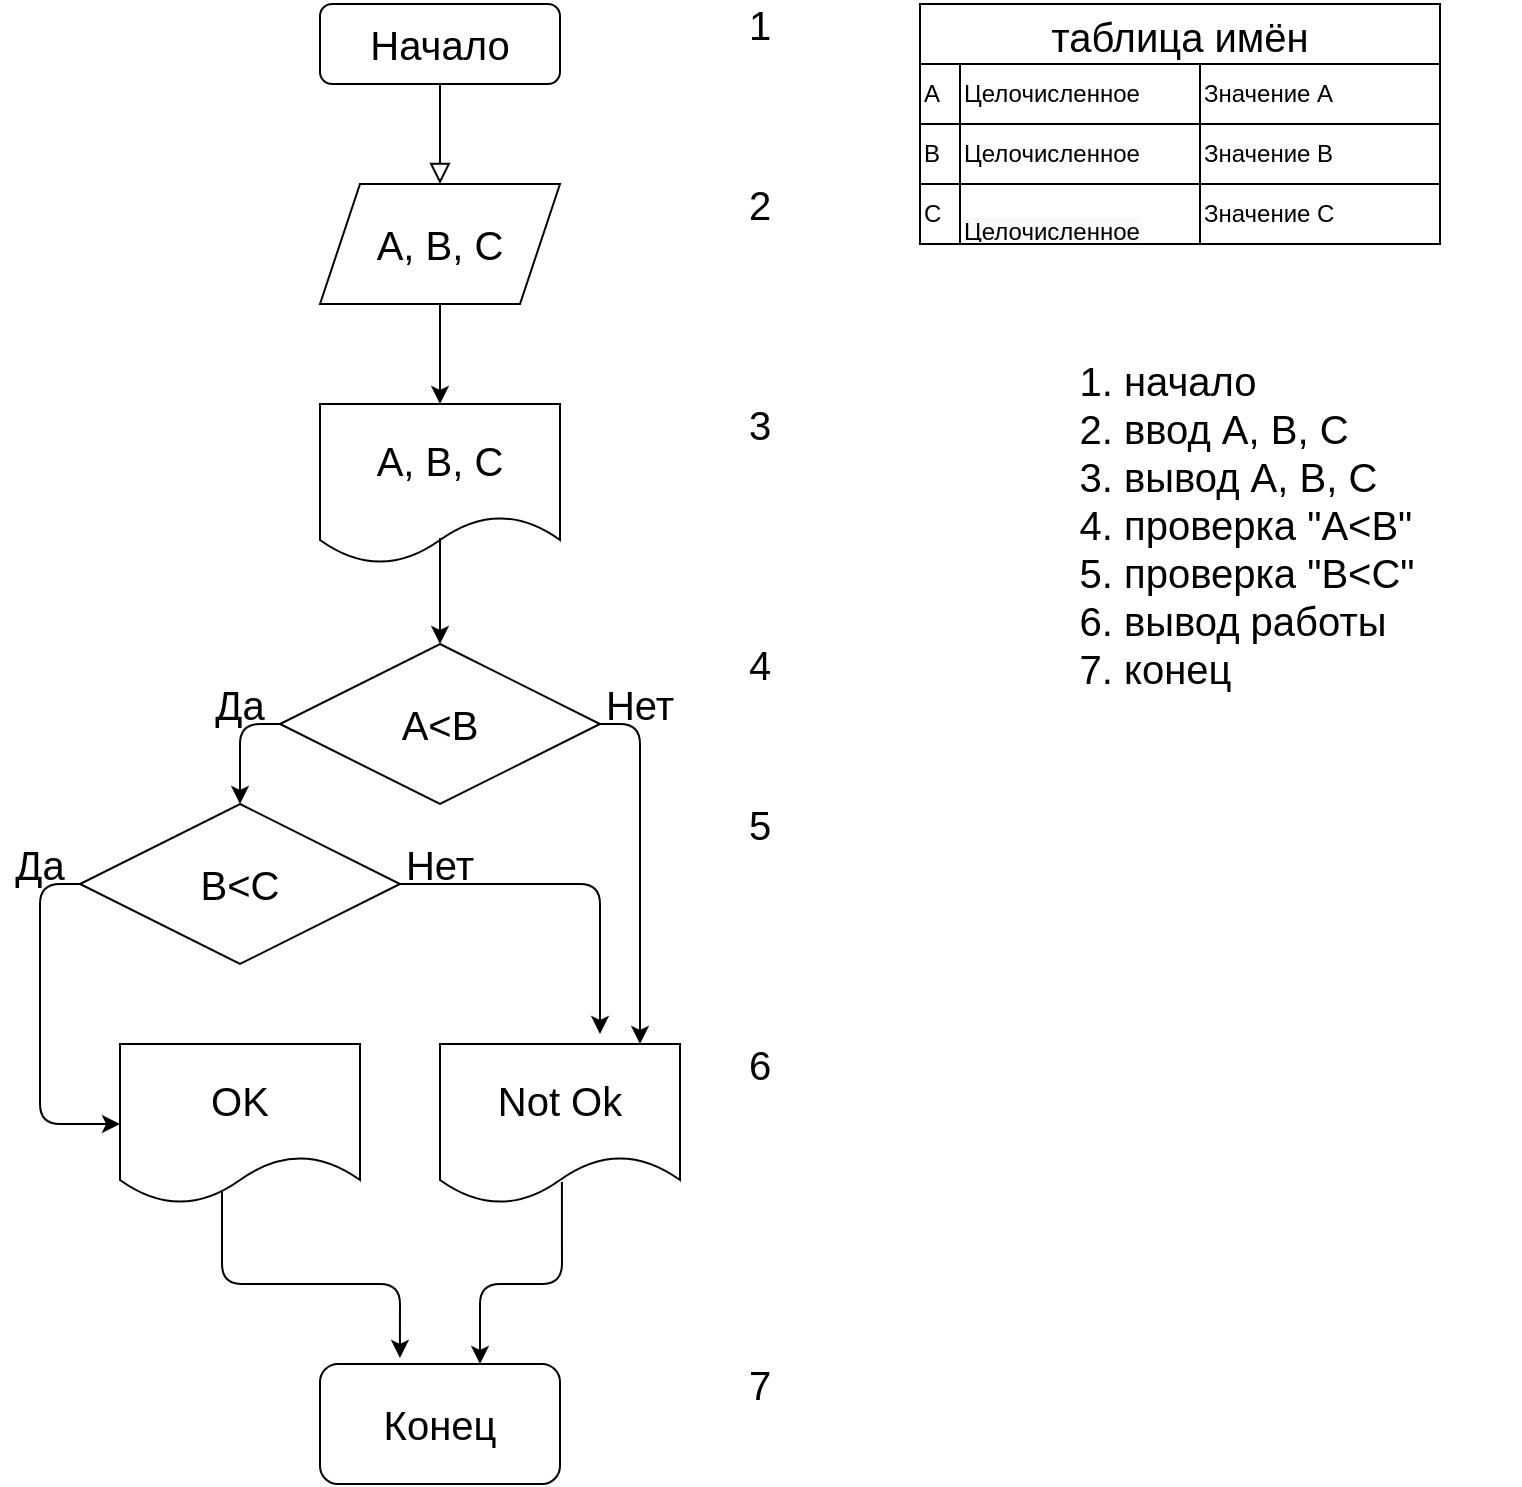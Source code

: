 <mxfile version="15.3.2" type="device"><diagram id="C5RBs43oDa-KdzZeNtuy" name="Page-1"><mxGraphModel dx="1382" dy="833" grid="1" gridSize="20" guides="1" tooltips="1" connect="1" arrows="1" fold="1" page="1" pageScale="1" pageWidth="827" pageHeight="1169" math="0" shadow="0"><root><mxCell id="WIyWlLk6GJQsqaUBKTNV-0"/><mxCell id="WIyWlLk6GJQsqaUBKTNV-1" parent="WIyWlLk6GJQsqaUBKTNV-0"/><mxCell id="gnqvZzanWuQr_gzrarPM-6" value="таблица имён" style="shape=table;startSize=30;container=1;collapsible=0;childLayout=tableLayout;fontStyle=0;align=center;pointerEvents=1;fontSize=20;" vertex="1" parent="WIyWlLk6GJQsqaUBKTNV-1"><mxGeometry x="460" y="80" width="260" height="120" as="geometry"/></mxCell><mxCell id="gnqvZzanWuQr_gzrarPM-7" value="" style="shape=partialRectangle;html=1;whiteSpace=wrap;collapsible=0;dropTarget=0;pointerEvents=0;fillColor=none;top=0;left=0;bottom=0;right=0;points=[[0,0.5],[1,0.5]];portConstraint=eastwest;" vertex="1" parent="gnqvZzanWuQr_gzrarPM-6"><mxGeometry y="30" width="260" height="30" as="geometry"/></mxCell><mxCell id="gnqvZzanWuQr_gzrarPM-8" value="A" style="shape=partialRectangle;html=1;whiteSpace=wrap;connectable=0;fillColor=none;top=0;left=0;bottom=0;right=0;overflow=hidden;pointerEvents=1;align=left;" vertex="1" parent="gnqvZzanWuQr_gzrarPM-7"><mxGeometry width="20" height="30" as="geometry"><mxRectangle width="20" height="30" as="alternateBounds"/></mxGeometry></mxCell><mxCell id="gnqvZzanWuQr_gzrarPM-9" value="Целочисленное&amp;nbsp;&lt;span style=&quot;white-space: pre&quot;&gt;&#9;&lt;/span&gt;&lt;span style=&quot;white-space: pre&quot;&gt;&#9;&lt;/span&gt;" style="shape=partialRectangle;html=1;whiteSpace=wrap;connectable=0;fillColor=none;top=0;left=0;bottom=0;right=0;overflow=hidden;pointerEvents=1;align=left;" vertex="1" parent="gnqvZzanWuQr_gzrarPM-7"><mxGeometry x="20" width="120" height="30" as="geometry"><mxRectangle width="120" height="30" as="alternateBounds"/></mxGeometry></mxCell><mxCell id="gnqvZzanWuQr_gzrarPM-10" value="Значение A" style="shape=partialRectangle;html=1;whiteSpace=wrap;connectable=0;fillColor=none;top=0;left=0;bottom=0;right=0;overflow=hidden;pointerEvents=1;align=left;" vertex="1" parent="gnqvZzanWuQr_gzrarPM-7"><mxGeometry x="140" width="120" height="30" as="geometry"><mxRectangle width="120" height="30" as="alternateBounds"/></mxGeometry></mxCell><mxCell id="gnqvZzanWuQr_gzrarPM-11" value="" style="shape=partialRectangle;html=1;whiteSpace=wrap;collapsible=0;dropTarget=0;pointerEvents=0;fillColor=none;top=0;left=0;bottom=0;right=0;points=[[0,0.5],[1,0.5]];portConstraint=eastwest;" vertex="1" parent="gnqvZzanWuQr_gzrarPM-6"><mxGeometry y="60" width="260" height="30" as="geometry"/></mxCell><mxCell id="gnqvZzanWuQr_gzrarPM-12" value="B" style="shape=partialRectangle;html=1;whiteSpace=wrap;connectable=0;fillColor=none;top=0;left=0;bottom=0;right=0;overflow=hidden;pointerEvents=1;align=left;" vertex="1" parent="gnqvZzanWuQr_gzrarPM-11"><mxGeometry width="20" height="30" as="geometry"><mxRectangle width="20" height="30" as="alternateBounds"/></mxGeometry></mxCell><mxCell id="gnqvZzanWuQr_gzrarPM-13" value="Целочисленное" style="shape=partialRectangle;html=1;whiteSpace=wrap;connectable=0;fillColor=none;top=0;left=0;bottom=0;right=0;overflow=hidden;pointerEvents=1;align=left;" vertex="1" parent="gnqvZzanWuQr_gzrarPM-11"><mxGeometry x="20" width="120" height="30" as="geometry"><mxRectangle width="120" height="30" as="alternateBounds"/></mxGeometry></mxCell><mxCell id="gnqvZzanWuQr_gzrarPM-14" value="Значение B" style="shape=partialRectangle;html=1;whiteSpace=wrap;connectable=0;fillColor=none;top=0;left=0;bottom=0;right=0;overflow=hidden;pointerEvents=1;align=left;" vertex="1" parent="gnqvZzanWuQr_gzrarPM-11"><mxGeometry x="140" width="120" height="30" as="geometry"><mxRectangle width="120" height="30" as="alternateBounds"/></mxGeometry></mxCell><mxCell id="gnqvZzanWuQr_gzrarPM-15" value="" style="shape=partialRectangle;html=1;whiteSpace=wrap;collapsible=0;dropTarget=0;pointerEvents=0;fillColor=none;top=0;left=0;bottom=0;right=0;points=[[0,0.5],[1,0.5]];portConstraint=eastwest;" vertex="1" parent="gnqvZzanWuQr_gzrarPM-6"><mxGeometry y="90" width="260" height="30" as="geometry"/></mxCell><mxCell id="gnqvZzanWuQr_gzrarPM-16" value="C" style="shape=partialRectangle;html=1;whiteSpace=wrap;connectable=0;fillColor=none;top=0;left=0;bottom=0;right=0;overflow=hidden;pointerEvents=1;align=left;" vertex="1" parent="gnqvZzanWuQr_gzrarPM-15"><mxGeometry width="20" height="30" as="geometry"><mxRectangle width="20" height="30" as="alternateBounds"/></mxGeometry></mxCell><mxCell id="gnqvZzanWuQr_gzrarPM-17" value="&lt;br&gt;&lt;span style=&quot;color: rgb(0 , 0 , 0) ; font-family: &amp;#34;helvetica&amp;#34; ; font-size: 12px ; font-style: normal ; font-weight: 400 ; letter-spacing: normal ; text-indent: 0px ; text-transform: none ; word-spacing: 0px ; background-color: rgb(248 , 249 , 250) ; display: inline ; float: none&quot;&gt;Целочисленное&lt;/span&gt;" style="shape=partialRectangle;html=1;whiteSpace=wrap;connectable=0;fillColor=none;top=0;left=0;bottom=0;right=0;overflow=hidden;pointerEvents=1;align=left;" vertex="1" parent="gnqvZzanWuQr_gzrarPM-15"><mxGeometry x="20" width="120" height="30" as="geometry"><mxRectangle width="120" height="30" as="alternateBounds"/></mxGeometry></mxCell><mxCell id="gnqvZzanWuQr_gzrarPM-18" value="Значение C" style="shape=partialRectangle;html=1;whiteSpace=wrap;connectable=0;fillColor=none;top=0;left=0;bottom=0;right=0;overflow=hidden;pointerEvents=1;align=left;" vertex="1" parent="gnqvZzanWuQr_gzrarPM-15"><mxGeometry x="140" width="120" height="30" as="geometry"><mxRectangle width="120" height="30" as="alternateBounds"/></mxGeometry></mxCell><mxCell id="WIyWlLk6GJQsqaUBKTNV-2" value="" style="rounded=0;html=1;jettySize=auto;orthogonalLoop=1;fontSize=11;endArrow=block;endFill=0;endSize=8;strokeWidth=1;shadow=0;labelBackgroundColor=none;edgeStyle=orthogonalEdgeStyle;" parent="WIyWlLk6GJQsqaUBKTNV-1" source="WIyWlLk6GJQsqaUBKTNV-3" edge="1"><mxGeometry relative="1" as="geometry"><mxPoint x="220" y="170" as="targetPoint"/></mxGeometry></mxCell><mxCell id="WIyWlLk6GJQsqaUBKTNV-3" value="&lt;font style=&quot;font-size: 20px&quot;&gt;Начало&lt;/font&gt;" style="rounded=1;whiteSpace=wrap;html=1;fontSize=12;glass=0;strokeWidth=1;shadow=0;" parent="WIyWlLk6GJQsqaUBKTNV-1" vertex="1"><mxGeometry x="160" y="80" width="120" height="40" as="geometry"/></mxCell><mxCell id="gnqvZzanWuQr_gzrarPM-0" value="&lt;font style=&quot;font-size: 20px&quot;&gt;A, B, C&lt;/font&gt;" style="shape=parallelogram;perimeter=parallelogramPerimeter;whiteSpace=wrap;html=1;fixedSize=1;" vertex="1" parent="WIyWlLk6GJQsqaUBKTNV-1"><mxGeometry x="160" y="170" width="120" height="60" as="geometry"/></mxCell><mxCell id="gnqvZzanWuQr_gzrarPM-1" value="&lt;font style=&quot;font-size: 20px&quot;&gt;A, B, C&lt;/font&gt;" style="shape=document;whiteSpace=wrap;html=1;boundedLbl=1;" vertex="1" parent="WIyWlLk6GJQsqaUBKTNV-1"><mxGeometry x="160" y="280" width="120" height="80" as="geometry"/></mxCell><mxCell id="gnqvZzanWuQr_gzrarPM-2" value="" style="endArrow=classic;html=1;exitX=0.5;exitY=1;exitDx=0;exitDy=0;" edge="1" parent="WIyWlLk6GJQsqaUBKTNV-1" source="gnqvZzanWuQr_gzrarPM-0" target="gnqvZzanWuQr_gzrarPM-1"><mxGeometry width="50" height="50" relative="1" as="geometry"><mxPoint x="380" y="450" as="sourcePoint"/><mxPoint x="430" y="400" as="targetPoint"/></mxGeometry></mxCell><mxCell id="gnqvZzanWuQr_gzrarPM-21" value="&lt;div&gt;&lt;span style=&quot;white-space: pre&quot;&gt;A&lt;/span&gt;&lt;span&gt;&amp;lt;B&lt;/span&gt;&lt;/div&gt;" style="rhombus;whiteSpace=wrap;html=1;fontSize=20;align=center;" vertex="1" parent="WIyWlLk6GJQsqaUBKTNV-1"><mxGeometry x="140" y="400" width="160" height="80" as="geometry"/></mxCell><mxCell id="gnqvZzanWuQr_gzrarPM-24" value="" style="endArrow=classic;html=1;fontSize=20;exitX=1;exitY=1;exitDx=0;exitDy=0;entryX=0.5;entryY=0;entryDx=0;entryDy=0;" edge="1" parent="WIyWlLk6GJQsqaUBKTNV-1" source="gnqvZzanWuQr_gzrarPM-26" target="gnqvZzanWuQr_gzrarPM-30"><mxGeometry width="50" height="50" relative="1" as="geometry"><mxPoint x="80" y="440" as="sourcePoint"/><mxPoint x="80" y="480" as="targetPoint"/><Array as="points"><mxPoint x="120" y="440"/></Array></mxGeometry></mxCell><mxCell id="gnqvZzanWuQr_gzrarPM-25" value="" style="endArrow=classic;html=1;fontSize=20;exitX=0.5;exitY=0.838;exitDx=0;exitDy=0;exitPerimeter=0;entryX=0.5;entryY=0;entryDx=0;entryDy=0;" edge="1" parent="WIyWlLk6GJQsqaUBKTNV-1" source="gnqvZzanWuQr_gzrarPM-1" target="gnqvZzanWuQr_gzrarPM-21"><mxGeometry width="50" height="50" relative="1" as="geometry"><mxPoint x="380" y="470" as="sourcePoint"/><mxPoint x="430" y="420" as="targetPoint"/></mxGeometry></mxCell><mxCell id="gnqvZzanWuQr_gzrarPM-26" value="Да" style="text;html=1;strokeColor=none;fillColor=none;align=center;verticalAlign=middle;whiteSpace=wrap;rounded=0;fontSize=20;" vertex="1" parent="WIyWlLk6GJQsqaUBKTNV-1"><mxGeometry x="100" y="420" width="40" height="20" as="geometry"/></mxCell><mxCell id="gnqvZzanWuQr_gzrarPM-27" value="Нет" style="text;html=1;strokeColor=none;fillColor=none;align=center;verticalAlign=middle;whiteSpace=wrap;rounded=0;fontSize=20;" vertex="1" parent="WIyWlLk6GJQsqaUBKTNV-1"><mxGeometry x="300" y="420" width="40" height="20" as="geometry"/></mxCell><mxCell id="gnqvZzanWuQr_gzrarPM-30" value="B&amp;lt;C" style="rhombus;whiteSpace=wrap;html=1;fontSize=20;align=center;" vertex="1" parent="WIyWlLk6GJQsqaUBKTNV-1"><mxGeometry x="40" y="480" width="160" height="80" as="geometry"/></mxCell><mxCell id="gnqvZzanWuQr_gzrarPM-32" value="" style="endArrow=classic;html=1;fontSize=20;exitX=0;exitY=0.5;exitDx=0;exitDy=0;entryX=0;entryY=0.5;entryDx=0;entryDy=0;" edge="1" parent="WIyWlLk6GJQsqaUBKTNV-1" source="gnqvZzanWuQr_gzrarPM-30" target="gnqvZzanWuQr_gzrarPM-43"><mxGeometry width="50" height="50" relative="1" as="geometry"><mxPoint x="380" y="470" as="sourcePoint"/><mxPoint x="60" y="630" as="targetPoint"/><Array as="points"><mxPoint x="20" y="520"/><mxPoint x="20" y="640"/></Array></mxGeometry></mxCell><mxCell id="gnqvZzanWuQr_gzrarPM-33" value="Да" style="text;html=1;strokeColor=none;fillColor=none;align=center;verticalAlign=middle;whiteSpace=wrap;rounded=0;fontSize=20;" vertex="1" parent="WIyWlLk6GJQsqaUBKTNV-1"><mxGeometry y="500" width="40" height="20" as="geometry"/></mxCell><mxCell id="gnqvZzanWuQr_gzrarPM-35" value="" style="endArrow=classic;html=1;fontSize=20;exitX=1;exitY=0.5;exitDx=0;exitDy=0;" edge="1" parent="WIyWlLk6GJQsqaUBKTNV-1" source="gnqvZzanWuQr_gzrarPM-30"><mxGeometry width="50" height="50" relative="1" as="geometry"><mxPoint x="380" y="470" as="sourcePoint"/><mxPoint x="300" y="595" as="targetPoint"/><Array as="points"><mxPoint x="300" y="520"/></Array></mxGeometry></mxCell><mxCell id="gnqvZzanWuQr_gzrarPM-39" value="Нет" style="text;html=1;strokeColor=none;fillColor=none;align=center;verticalAlign=middle;whiteSpace=wrap;rounded=0;fontSize=20;" vertex="1" parent="WIyWlLk6GJQsqaUBKTNV-1"><mxGeometry x="200" y="500" width="40" height="20" as="geometry"/></mxCell><mxCell id="gnqvZzanWuQr_gzrarPM-43" value="OK" style="shape=document;whiteSpace=wrap;html=1;boundedLbl=1;fontSize=20;align=center;" vertex="1" parent="WIyWlLk6GJQsqaUBKTNV-1"><mxGeometry x="60" y="600" width="120" height="80" as="geometry"/></mxCell><mxCell id="gnqvZzanWuQr_gzrarPM-50" value="1" style="text;html=1;strokeColor=none;fillColor=none;align=center;verticalAlign=middle;whiteSpace=wrap;rounded=0;fontSize=20;" vertex="1" parent="WIyWlLk6GJQsqaUBKTNV-1"><mxGeometry x="360" y="80" width="40" height="20" as="geometry"/></mxCell><mxCell id="gnqvZzanWuQr_gzrarPM-52" value="2" style="text;html=1;strokeColor=none;fillColor=none;align=center;verticalAlign=middle;whiteSpace=wrap;rounded=0;fontSize=20;" vertex="1" parent="WIyWlLk6GJQsqaUBKTNV-1"><mxGeometry x="360" y="170" width="40" height="20" as="geometry"/></mxCell><mxCell id="gnqvZzanWuQr_gzrarPM-53" value="3" style="text;html=1;strokeColor=none;fillColor=none;align=center;verticalAlign=middle;whiteSpace=wrap;rounded=0;fontSize=20;" vertex="1" parent="WIyWlLk6GJQsqaUBKTNV-1"><mxGeometry x="360" y="280" width="40" height="20" as="geometry"/></mxCell><mxCell id="gnqvZzanWuQr_gzrarPM-54" value="4" style="text;html=1;strokeColor=none;fillColor=none;align=center;verticalAlign=middle;whiteSpace=wrap;rounded=0;fontSize=20;" vertex="1" parent="WIyWlLk6GJQsqaUBKTNV-1"><mxGeometry x="360" y="400" width="40" height="20" as="geometry"/></mxCell><mxCell id="gnqvZzanWuQr_gzrarPM-55" value="5" style="text;html=1;strokeColor=none;fillColor=none;align=center;verticalAlign=middle;whiteSpace=wrap;rounded=0;fontSize=20;" vertex="1" parent="WIyWlLk6GJQsqaUBKTNV-1"><mxGeometry x="360" y="480" width="40" height="20" as="geometry"/></mxCell><mxCell id="gnqvZzanWuQr_gzrarPM-56" value="" style="endArrow=classic;html=1;fontSize=20;exitX=0;exitY=1;exitDx=0;exitDy=0;" edge="1" parent="WIyWlLk6GJQsqaUBKTNV-1" source="gnqvZzanWuQr_gzrarPM-27"><mxGeometry width="50" height="50" relative="1" as="geometry"><mxPoint x="380" y="470" as="sourcePoint"/><mxPoint x="320" y="600" as="targetPoint"/><Array as="points"><mxPoint x="320" y="440"/></Array></mxGeometry></mxCell><mxCell id="gnqvZzanWuQr_gzrarPM-57" value="Not Ok" style="shape=document;whiteSpace=wrap;html=1;boundedLbl=1;fontSize=20;align=center;" vertex="1" parent="WIyWlLk6GJQsqaUBKTNV-1"><mxGeometry x="220" y="600" width="120" height="80" as="geometry"/></mxCell><mxCell id="gnqvZzanWuQr_gzrarPM-58" value="6" style="text;html=1;strokeColor=none;fillColor=none;align=center;verticalAlign=middle;whiteSpace=wrap;rounded=0;fontSize=20;" vertex="1" parent="WIyWlLk6GJQsqaUBKTNV-1"><mxGeometry x="360" y="600" width="40" height="20" as="geometry"/></mxCell><mxCell id="gnqvZzanWuQr_gzrarPM-59" value="" style="endArrow=classic;html=1;fontSize=20;exitX=0.508;exitY=0.863;exitDx=0;exitDy=0;exitPerimeter=0;" edge="1" parent="WIyWlLk6GJQsqaUBKTNV-1" source="gnqvZzanWuQr_gzrarPM-57"><mxGeometry width="50" height="50" relative="1" as="geometry"><mxPoint x="380" y="610" as="sourcePoint"/><mxPoint x="240" y="760" as="targetPoint"/><Array as="points"><mxPoint x="281" y="720"/><mxPoint x="240" y="720"/></Array></mxGeometry></mxCell><mxCell id="gnqvZzanWuQr_gzrarPM-60" value="" style="endArrow=classic;html=1;fontSize=20;exitX=0.425;exitY=0.913;exitDx=0;exitDy=0;exitPerimeter=0;entryX=0.333;entryY=-0.05;entryDx=0;entryDy=0;entryPerimeter=0;" edge="1" parent="WIyWlLk6GJQsqaUBKTNV-1" source="gnqvZzanWuQr_gzrarPM-43" target="gnqvZzanWuQr_gzrarPM-61"><mxGeometry width="50" height="50" relative="1" as="geometry"><mxPoint x="380" y="610" as="sourcePoint"/><mxPoint x="220" y="760" as="targetPoint"/><Array as="points"><mxPoint x="111" y="720"/><mxPoint x="200" y="720"/></Array></mxGeometry></mxCell><mxCell id="gnqvZzanWuQr_gzrarPM-61" value="Конец" style="rounded=1;whiteSpace=wrap;html=1;fontSize=20;align=center;" vertex="1" parent="WIyWlLk6GJQsqaUBKTNV-1"><mxGeometry x="160" y="760" width="120" height="60" as="geometry"/></mxCell><mxCell id="gnqvZzanWuQr_gzrarPM-62" value="7" style="text;html=1;strokeColor=none;fillColor=none;align=center;verticalAlign=middle;whiteSpace=wrap;rounded=0;fontSize=20;" vertex="1" parent="WIyWlLk6GJQsqaUBKTNV-1"><mxGeometry x="360" y="760" width="40" height="20" as="geometry"/></mxCell><mxCell id="gnqvZzanWuQr_gzrarPM-63" value="&lt;ol&gt;&lt;li&gt;начало&lt;/li&gt;&lt;li&gt;ввод A, B, C&lt;/li&gt;&lt;li&gt;вывод A, B, C&lt;/li&gt;&lt;li&gt;проверка &quot;A&amp;lt;B&quot;&lt;/li&gt;&lt;li&gt;проверка &quot;B&amp;lt;C&quot;&lt;/li&gt;&lt;li&gt;вывод работы&amp;nbsp;&lt;/li&gt;&lt;li&gt;конец&lt;/li&gt;&lt;/ol&gt;" style="text;strokeColor=none;fillColor=none;html=1;whiteSpace=wrap;verticalAlign=middle;overflow=hidden;fontSize=20;" vertex="1" parent="WIyWlLk6GJQsqaUBKTNV-1"><mxGeometry x="520" y="230" width="240" height="220" as="geometry"/></mxCell></root></mxGraphModel></diagram></mxfile>